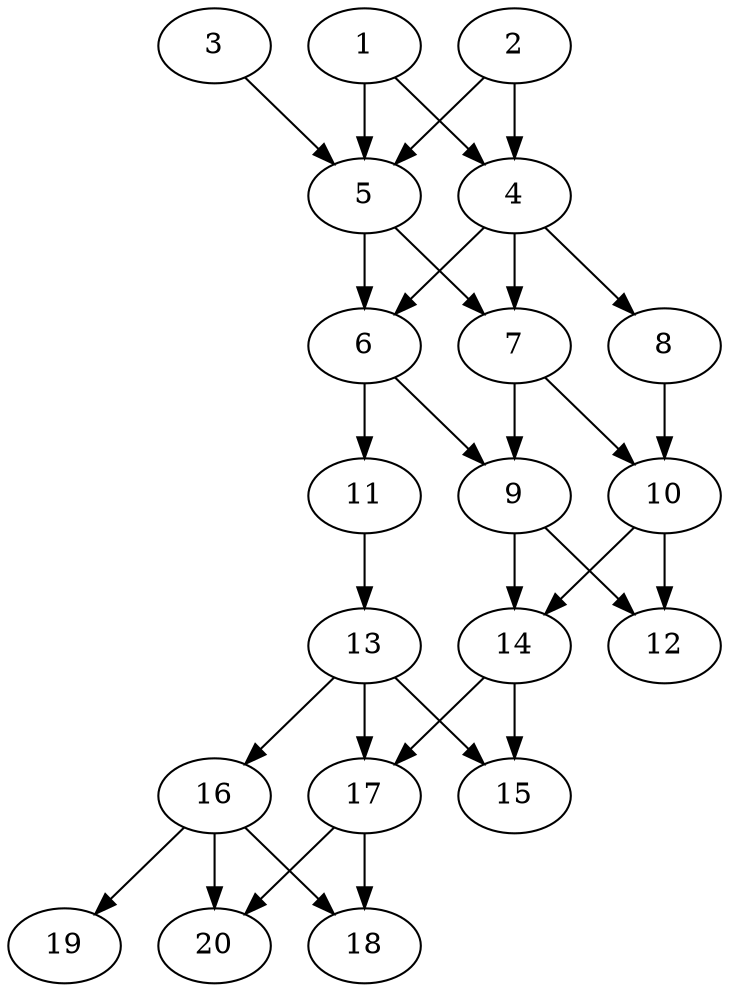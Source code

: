// DAG automatically generated by daggen at Thu Oct  3 13:58:42 2019
// ./daggen --dot -n 20 --ccr 0.4 --fat 0.5 --regular 0.5 --density 0.7 --mindata 5242880 --maxdata 52428800 
digraph G {
  1 [size="28144640", alpha="0.11", expect_size="11257856"] 
  1 -> 4 [size ="11257856"]
  1 -> 5 [size ="11257856"]
  2 [size="55372800", alpha="0.17", expect_size="22149120"] 
  2 -> 4 [size ="22149120"]
  2 -> 5 [size ="22149120"]
  3 [size="62131200", alpha="0.04", expect_size="24852480"] 
  3 -> 5 [size ="24852480"]
  4 [size="66472960", alpha="0.16", expect_size="26589184"] 
  4 -> 6 [size ="26589184"]
  4 -> 7 [size ="26589184"]
  4 -> 8 [size ="26589184"]
  5 [size="112445440", alpha="0.15", expect_size="44978176"] 
  5 -> 6 [size ="44978176"]
  5 -> 7 [size ="44978176"]
  6 [size="33031680", alpha="0.06", expect_size="13212672"] 
  6 -> 9 [size ="13212672"]
  6 -> 11 [size ="13212672"]
  7 [size="14673920", alpha="0.12", expect_size="5869568"] 
  7 -> 9 [size ="5869568"]
  7 -> 10 [size ="5869568"]
  8 [size="106083840", alpha="0.10", expect_size="42433536"] 
  8 -> 10 [size ="42433536"]
  9 [size="25123840", alpha="0.17", expect_size="10049536"] 
  9 -> 12 [size ="10049536"]
  9 -> 14 [size ="10049536"]
  10 [size="74997760", alpha="0.04", expect_size="29999104"] 
  10 -> 12 [size ="29999104"]
  10 -> 14 [size ="29999104"]
  11 [size="39493120", alpha="0.10", expect_size="15797248"] 
  11 -> 13 [size ="15797248"]
  12 [size="103027200", alpha="0.06", expect_size="41210880"] 
  13 [size="84533760", alpha="0.19", expect_size="33813504"] 
  13 -> 15 [size ="33813504"]
  13 -> 16 [size ="33813504"]
  13 -> 17 [size ="33813504"]
  14 [size="109224960", alpha="0.03", expect_size="43689984"] 
  14 -> 15 [size ="43689984"]
  14 -> 17 [size ="43689984"]
  15 [size="87257600", alpha="0.16", expect_size="34903040"] 
  16 [size="57259520", alpha="0.15", expect_size="22903808"] 
  16 -> 18 [size ="22903808"]
  16 -> 19 [size ="22903808"]
  16 -> 20 [size ="22903808"]
  17 [size="90065920", alpha="0.18", expect_size="36026368"] 
  17 -> 18 [size ="36026368"]
  17 -> 20 [size ="36026368"]
  18 [size="44605440", alpha="0.19", expect_size="17842176"] 
  19 [size="103365120", alpha="0.03", expect_size="41346048"] 
  20 [size="82979840", alpha="0.15", expect_size="33191936"] 
}
